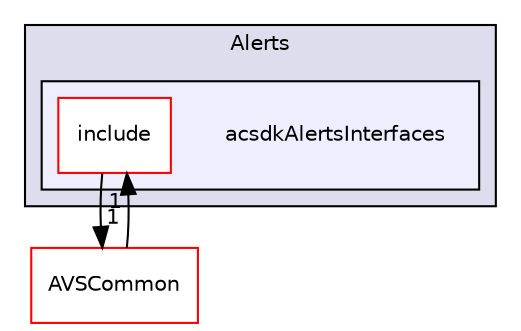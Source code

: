 digraph "/workplace/avs-device-sdk/capabilities/Alerts/acsdkAlertsInterfaces" {
  compound=true
  node [ fontsize="10", fontname="Helvetica"];
  edge [ labelfontsize="10", labelfontname="Helvetica"];
  subgraph clusterdir_092564aa71f3dfc32ed64d9c9668be3d {
    graph [ bgcolor="#ddddee", pencolor="black", label="Alerts" fontname="Helvetica", fontsize="10", URL="dir_092564aa71f3dfc32ed64d9c9668be3d.html"]
  subgraph clusterdir_d30ce3e61bf7ed46c94a0fee0c612be8 {
    graph [ bgcolor="#eeeeff", pencolor="black", label="" URL="dir_d30ce3e61bf7ed46c94a0fee0c612be8.html"];
    dir_d30ce3e61bf7ed46c94a0fee0c612be8 [shape=plaintext label="acsdkAlertsInterfaces"];
    dir_6fff190bea490f5254319dc1adf3d52b [shape=box label="include" color="red" fillcolor="white" style="filled" URL="dir_6fff190bea490f5254319dc1adf3d52b.html"];
  }
  }
  dir_13e65effb2bde530b17b3d5eefcd0266 [shape=box label="AVSCommon" fillcolor="white" style="filled" color="red" URL="dir_13e65effb2bde530b17b3d5eefcd0266.html"];
  dir_6fff190bea490f5254319dc1adf3d52b->dir_13e65effb2bde530b17b3d5eefcd0266 [headlabel="1", labeldistance=1.5 headhref="dir_000297_000017.html"];
  dir_13e65effb2bde530b17b3d5eefcd0266->dir_6fff190bea490f5254319dc1adf3d52b [headlabel="1", labeldistance=1.5 headhref="dir_000017_000297.html"];
}
